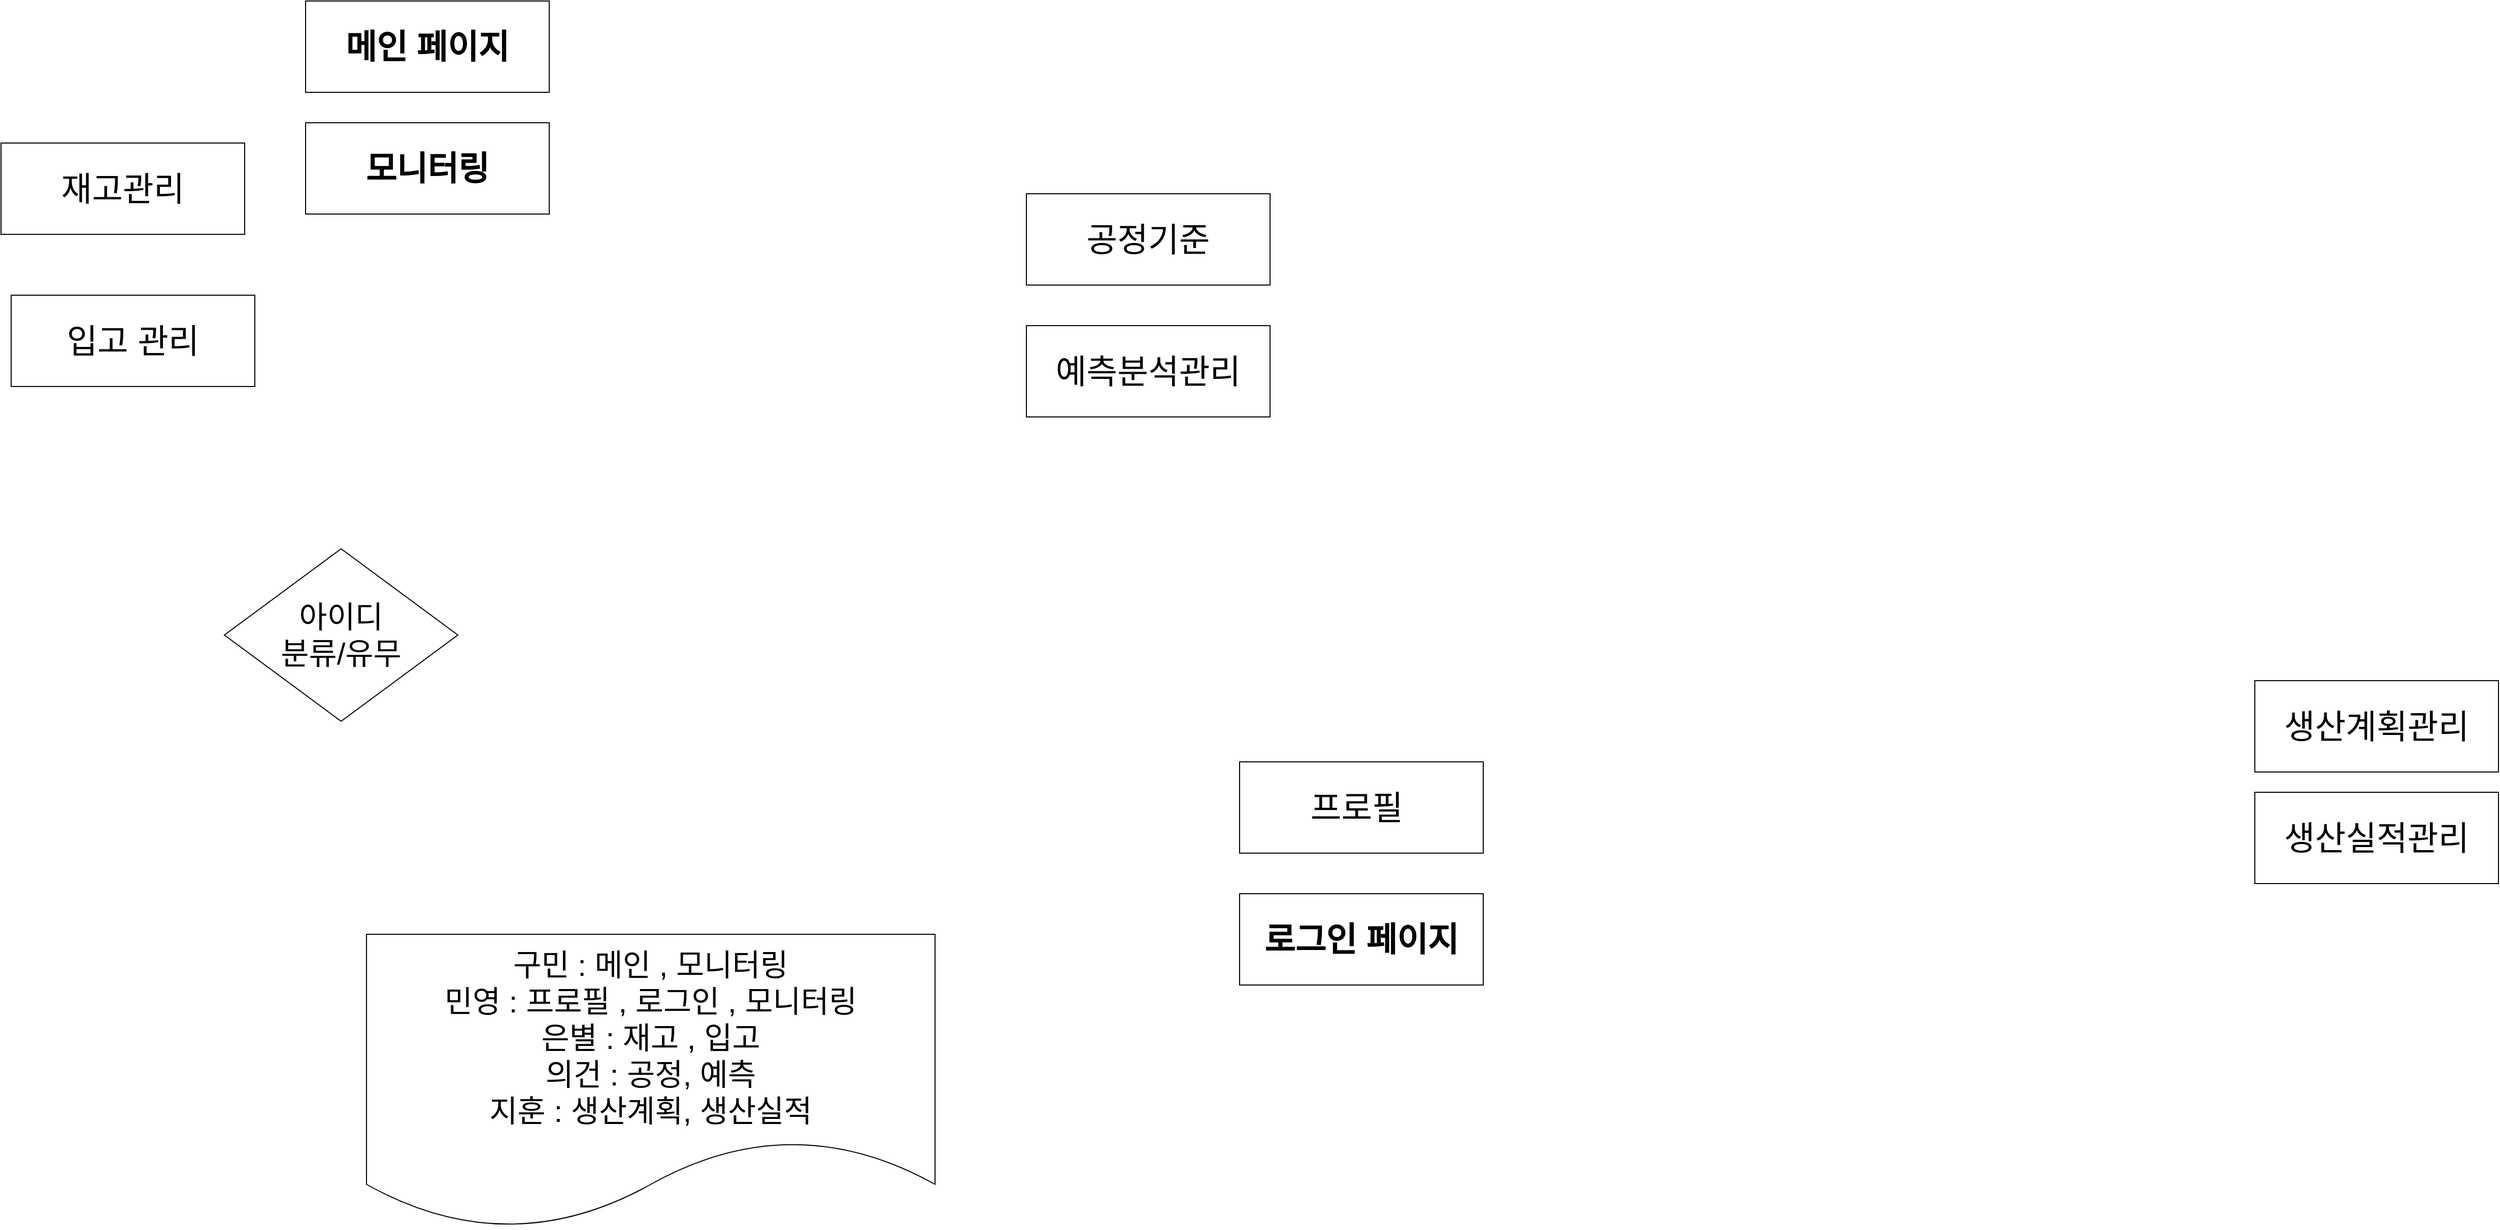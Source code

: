 <mxfile version="23.0.1" type="github">
  <diagram id="prtHgNgQTEPvFCAcTncT" name="Page-1">
    <mxGraphModel dx="1621" dy="1893" grid="1" gridSize="10" guides="1" tooltips="1" connect="1" arrows="1" fold="1" page="1" pageScale="1" pageWidth="827" pageHeight="1169" math="0" shadow="0">
      <root>
        <mxCell id="0" />
        <mxCell id="1" parent="0" />
        <mxCell id="yiQyodVWs_H40nuC7oee-2" value="&lt;font style=&quot;font-size: 33px;&quot;&gt;&lt;b style=&quot;font-size: 33px;&quot;&gt;메인 페이지&lt;/b&gt;&lt;/font&gt;" style="rounded=0;whiteSpace=wrap;html=1;fontSize=33;" parent="1" vertex="1">
          <mxGeometry y="-300" width="240" height="90" as="geometry" />
        </mxCell>
        <mxCell id="yiQyodVWs_H40nuC7oee-5" value="&lt;font style=&quot;font-size: 33px;&quot;&gt;&lt;b style=&quot;font-size: 33px;&quot;&gt;로그인 페이지&lt;br&gt;&lt;/b&gt;&lt;/font&gt;" style="rounded=0;whiteSpace=wrap;html=1;fontSize=33;" parent="1" vertex="1">
          <mxGeometry x="920" y="580" width="240" height="90" as="geometry" />
        </mxCell>
        <mxCell id="yiQyodVWs_H40nuC7oee-10" value="아이디&lt;br&gt;분류/유무" style="rhombus;whiteSpace=wrap;html=1;fontSize=30;" parent="1" vertex="1">
          <mxGeometry x="-80" y="240" width="230" height="170" as="geometry" />
        </mxCell>
        <mxCell id="yiQyodVWs_H40nuC7oee-11" value="예측분석관리" style="rounded=0;whiteSpace=wrap;html=1;fontSize=33;" parent="1" vertex="1">
          <mxGeometry x="710" y="20" width="240" height="90" as="geometry" />
        </mxCell>
        <mxCell id="yiQyodVWs_H40nuC7oee-12" value="입고 관리" style="rounded=0;whiteSpace=wrap;html=1;fontSize=33;" parent="1" vertex="1">
          <mxGeometry x="-290" y="-10" width="240" height="90" as="geometry" />
        </mxCell>
        <mxCell id="yiQyodVWs_H40nuC7oee-13" value="생산계획관리" style="rounded=0;whiteSpace=wrap;html=1;fontSize=33;" parent="1" vertex="1">
          <mxGeometry x="1920" y="370" width="240" height="90" as="geometry" />
        </mxCell>
        <mxCell id="yiQyodVWs_H40nuC7oee-14" value="재고관리" style="rounded=0;whiteSpace=wrap;html=1;fontSize=33;" parent="1" vertex="1">
          <mxGeometry x="-300" y="-160" width="240" height="90" as="geometry" />
        </mxCell>
        <mxCell id="yiQyodVWs_H40nuC7oee-15" value="프로필&amp;nbsp;" style="rounded=0;whiteSpace=wrap;html=1;fontSize=33;" parent="1" vertex="1">
          <mxGeometry x="920" y="450" width="240" height="90" as="geometry" />
        </mxCell>
        <mxCell id="yiQyodVWs_H40nuC7oee-16" value="&lt;b&gt;모니터링&lt;/b&gt;" style="rounded=0;whiteSpace=wrap;html=1;fontSize=33;" parent="1" vertex="1">
          <mxGeometry y="-180" width="240" height="90" as="geometry" />
        </mxCell>
        <mxCell id="yiQyodVWs_H40nuC7oee-18" value="생산실적관리" style="rounded=0;whiteSpace=wrap;html=1;fontSize=33;" parent="1" vertex="1">
          <mxGeometry x="1920" y="480" width="240" height="90" as="geometry" />
        </mxCell>
        <mxCell id="yiQyodVWs_H40nuC7oee-19" value="구민 : 메인 , 모니터링&lt;br&gt;민영 : 프로필 , 로그인 , 모니터링&lt;br&gt;은별 : 재고 , 입고&lt;br&gt;의건 : 공정, 예측&lt;br&gt;지훈 : 생산계획, 생산실적&lt;br&gt;" style="shape=document;whiteSpace=wrap;html=1;boundedLbl=1;fontSize=30;" parent="1" vertex="1">
          <mxGeometry x="60" y="620" width="560" height="290" as="geometry" />
        </mxCell>
        <mxCell id="yiQyodVWs_H40nuC7oee-20" value="공정기준" style="rounded=0;whiteSpace=wrap;html=1;fontSize=33;" parent="1" vertex="1">
          <mxGeometry x="710" y="-110" width="240" height="90" as="geometry" />
        </mxCell>
      </root>
    </mxGraphModel>
  </diagram>
</mxfile>
